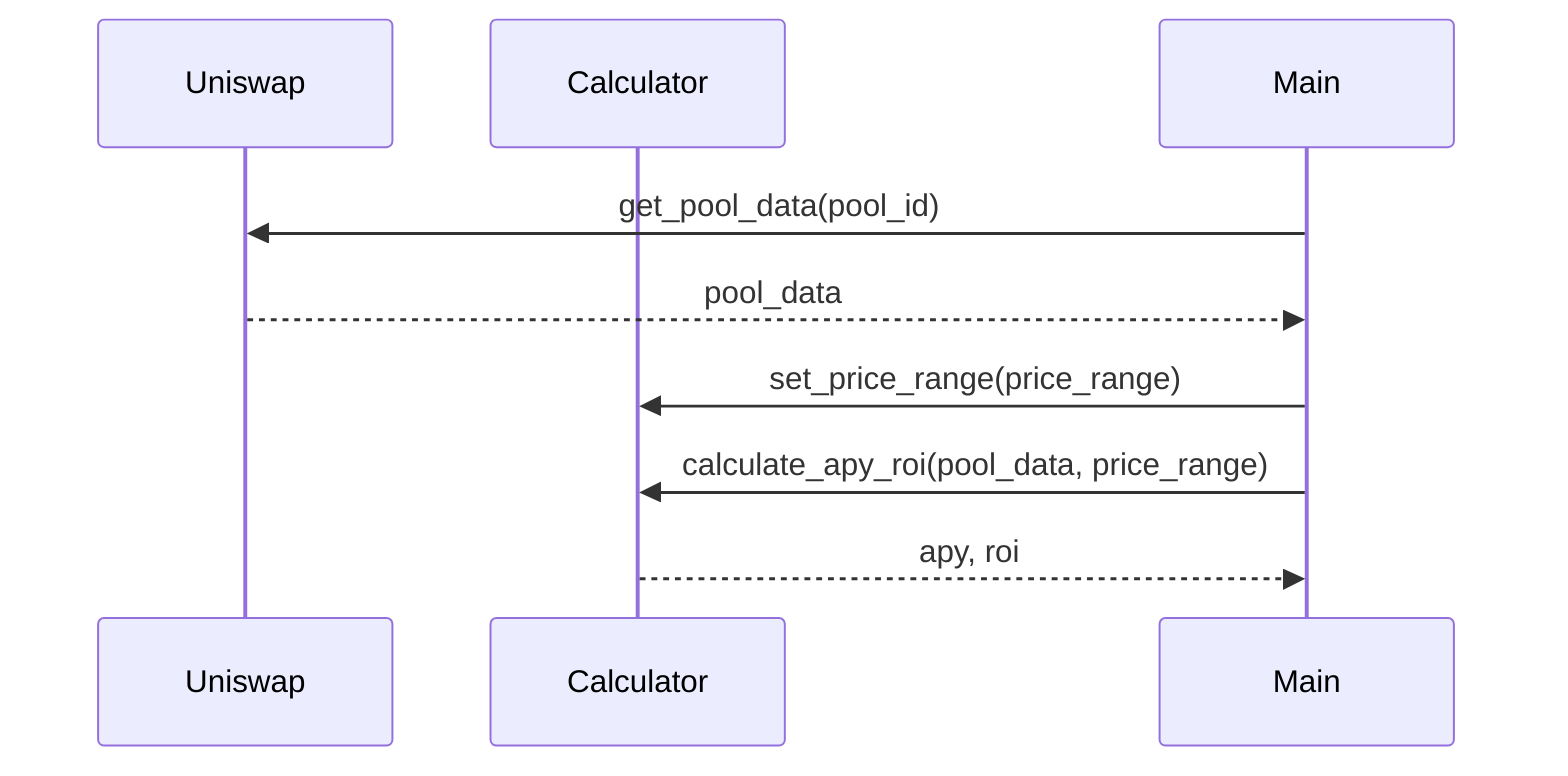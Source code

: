 sequenceDiagram
    participant U as Uniswap
    participant C as Calculator
    participant M as Main
    M->>U: get_pool_data(pool_id)
    U-->>M: pool_data
    M->>C: set_price_range(price_range)
    M->>C: calculate_apy_roi(pool_data, price_range)
    C-->>M: apy, roi